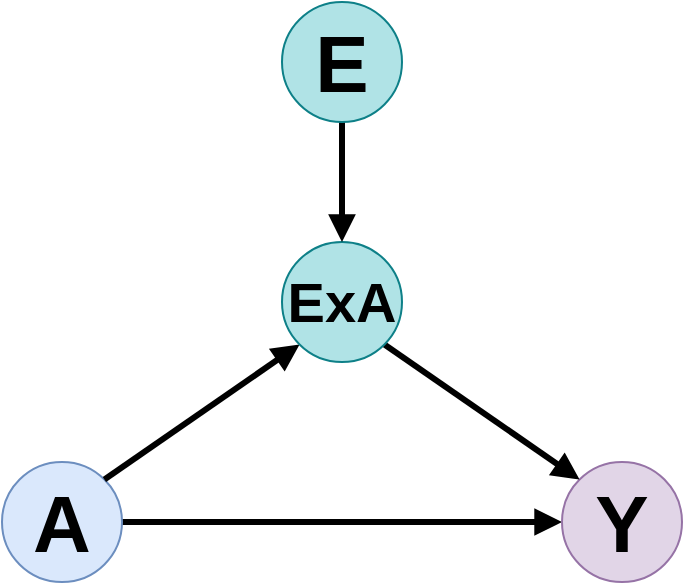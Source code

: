 <mxfile version="21.6.5" type="device">
  <diagram name="Page-1" id="qIHnqL3YpAx4ovSOnNfN">
    <mxGraphModel dx="794" dy="1589" grid="1" gridSize="10" guides="1" tooltips="1" connect="1" arrows="1" fold="1" page="1" pageScale="1" pageWidth="827" pageHeight="1169" math="0" shadow="0">
      <root>
        <mxCell id="0" />
        <mxCell id="1" parent="0" />
        <mxCell id="GG0Py4mNQ_er1eh0wpnd-3" value="" style="edgeStyle=orthogonalEdgeStyle;rounded=0;orthogonalLoop=1;jettySize=auto;html=1;endArrow=block;endFill=1;strokeWidth=3;" parent="1" source="GG0Py4mNQ_er1eh0wpnd-1" target="GG0Py4mNQ_er1eh0wpnd-2" edge="1">
          <mxGeometry relative="1" as="geometry" />
        </mxCell>
        <mxCell id="GG0Py4mNQ_er1eh0wpnd-1" value="A" style="ellipse;whiteSpace=wrap;html=1;aspect=fixed;fillColor=#dae8fc;strokeColor=#6c8ebf;fontStyle=1;fontSize=40;" parent="1" vertex="1">
          <mxGeometry x="370" y="220" width="60" height="60" as="geometry" />
        </mxCell>
        <mxCell id="GG0Py4mNQ_er1eh0wpnd-2" value="Y" style="ellipse;whiteSpace=wrap;html=1;aspect=fixed;fillColor=#e1d5e7;strokeColor=#9673a6;fontStyle=1;fontSize=40;" parent="1" vertex="1">
          <mxGeometry x="650" y="220" width="60" height="60" as="geometry" />
        </mxCell>
        <mxCell id="GG0Py4mNQ_er1eh0wpnd-5" style="rounded=0;orthogonalLoop=1;jettySize=auto;html=1;exitX=0;exitY=1;exitDx=0;exitDy=0;entryX=1;entryY=0;entryDx=0;entryDy=0;endArrow=none;endFill=0;strokeWidth=3;startArrow=block;startFill=1;" parent="1" source="GG0Py4mNQ_er1eh0wpnd-4" target="GG0Py4mNQ_er1eh0wpnd-1" edge="1">
          <mxGeometry relative="1" as="geometry" />
        </mxCell>
        <mxCell id="T6UDaJQYMA-T1K2HFE1I-2" style="rounded=0;orthogonalLoop=1;jettySize=auto;html=1;exitX=1;exitY=1;exitDx=0;exitDy=0;entryX=0;entryY=0;entryDx=0;entryDy=0;endArrow=block;endFill=1;strokeWidth=3;" parent="1" source="GG0Py4mNQ_er1eh0wpnd-4" target="GG0Py4mNQ_er1eh0wpnd-2" edge="1">
          <mxGeometry relative="1" as="geometry" />
        </mxCell>
        <mxCell id="GG0Py4mNQ_er1eh0wpnd-4" value="&lt;font style=&quot;font-size: 28px;&quot;&gt;ExA&lt;br style=&quot;font-size: 28px;&quot;&gt;&lt;/font&gt;" style="ellipse;whiteSpace=wrap;html=1;aspect=fixed;fillColor=#b0e3e6;strokeColor=#0e8088;fontStyle=1;fontSize=28;" parent="1" vertex="1">
          <mxGeometry x="510" y="110" width="60" height="60" as="geometry" />
        </mxCell>
        <mxCell id="T6UDaJQYMA-T1K2HFE1I-3" style="edgeStyle=orthogonalEdgeStyle;rounded=0;orthogonalLoop=1;jettySize=auto;html=1;exitX=0.5;exitY=1;exitDx=0;exitDy=0;entryX=0.5;entryY=0;entryDx=0;entryDy=0;strokeWidth=3;endArrow=block;endFill=1;" parent="1" source="T6UDaJQYMA-T1K2HFE1I-1" target="GG0Py4mNQ_er1eh0wpnd-4" edge="1">
          <mxGeometry relative="1" as="geometry" />
        </mxCell>
        <mxCell id="T6UDaJQYMA-T1K2HFE1I-1" value="E" style="ellipse;whiteSpace=wrap;html=1;aspect=fixed;fillColor=#b0e3e6;strokeColor=#0e8088;fontStyle=1;fontSize=40;" parent="1" vertex="1">
          <mxGeometry x="510" y="-10" width="60" height="60" as="geometry" />
        </mxCell>
      </root>
    </mxGraphModel>
  </diagram>
</mxfile>
